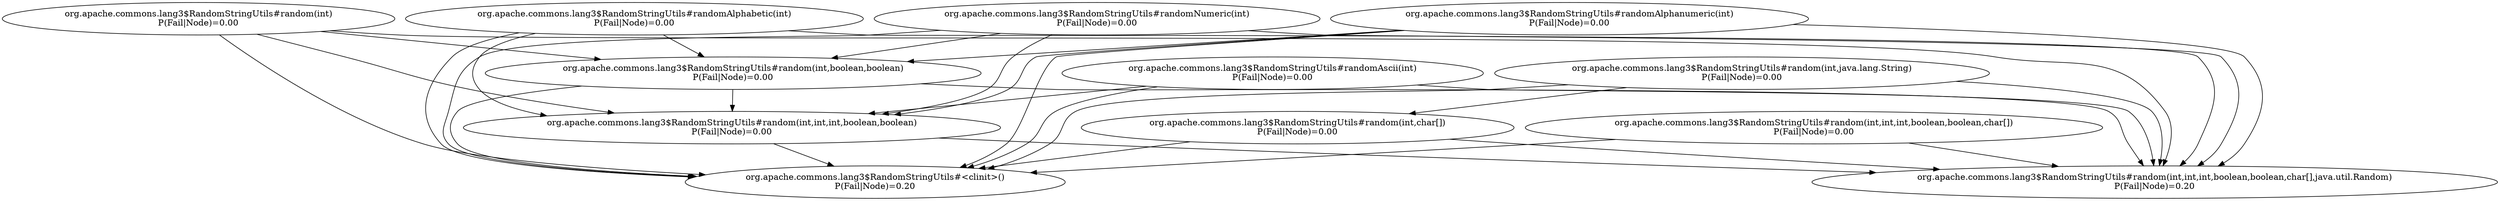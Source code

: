 digraph G {
  "org.apache.commons.lang3$RandomStringUtils#random(int,boolean,boolean)" [label="org.apache.commons.lang3$RandomStringUtils#random(int,boolean,boolean)\nP(Fail|Node)=0.00"];
  "org.apache.commons.lang3$RandomStringUtils#random(int,int,int,boolean,boolean,char[],java.util.Random)" [label="org.apache.commons.lang3$RandomStringUtils#random(int,int,int,boolean,boolean,char[],java.util.Random)\nP(Fail|Node)=0.20"];
  "org.apache.commons.lang3$RandomStringUtils#<clinit>()" [label="org.apache.commons.lang3$RandomStringUtils#<clinit>()\nP(Fail|Node)=0.20"];
  "org.apache.commons.lang3$RandomStringUtils#random(int,int,int,boolean,boolean)" [label="org.apache.commons.lang3$RandomStringUtils#random(int,int,int,boolean,boolean)\nP(Fail|Node)=0.00"];
  "org.apache.commons.lang3$RandomStringUtils#randomAscii(int)" [label="org.apache.commons.lang3$RandomStringUtils#randomAscii(int)\nP(Fail|Node)=0.00"];
  "org.apache.commons.lang3$RandomStringUtils#randomAlphanumeric(int)" [label="org.apache.commons.lang3$RandomStringUtils#randomAlphanumeric(int)\nP(Fail|Node)=0.00"];
  "org.apache.commons.lang3$RandomStringUtils#random(int,char[])" [label="org.apache.commons.lang3$RandomStringUtils#random(int,char[])\nP(Fail|Node)=0.00"];
  "org.apache.commons.lang3$RandomStringUtils#randomAlphabetic(int)" [label="org.apache.commons.lang3$RandomStringUtils#randomAlphabetic(int)\nP(Fail|Node)=0.00"];
  "org.apache.commons.lang3$RandomStringUtils#randomNumeric(int)" [label="org.apache.commons.lang3$RandomStringUtils#randomNumeric(int)\nP(Fail|Node)=0.00"];
  "org.apache.commons.lang3$RandomStringUtils#random(int,int,int,boolean,boolean,char[])" [label="org.apache.commons.lang3$RandomStringUtils#random(int,int,int,boolean,boolean,char[])\nP(Fail|Node)=0.00"];
  "org.apache.commons.lang3$RandomStringUtils#random(int,java.lang.String)" [label="org.apache.commons.lang3$RandomStringUtils#random(int,java.lang.String)\nP(Fail|Node)=0.00"];
  "org.apache.commons.lang3$RandomStringUtils#random(int)" [label="org.apache.commons.lang3$RandomStringUtils#random(int)\nP(Fail|Node)=0.00"];
  "org.apache.commons.lang3$RandomStringUtils#random(int,boolean,boolean)" -> "org.apache.commons.lang3$RandomStringUtils#random(int,int,int,boolean,boolean,char[],java.util.Random)";
  "org.apache.commons.lang3$RandomStringUtils#random(int,boolean,boolean)" -> "org.apache.commons.lang3$RandomStringUtils#<clinit>()";
  "org.apache.commons.lang3$RandomStringUtils#random(int,boolean,boolean)" -> "org.apache.commons.lang3$RandomStringUtils#random(int,int,int,boolean,boolean)";
  "org.apache.commons.lang3$RandomStringUtils#random(int,int,int,boolean,boolean)" -> "org.apache.commons.lang3$RandomStringUtils#random(int,int,int,boolean,boolean,char[],java.util.Random)";
  "org.apache.commons.lang3$RandomStringUtils#random(int,int,int,boolean,boolean)" -> "org.apache.commons.lang3$RandomStringUtils#<clinit>()";
  "org.apache.commons.lang3$RandomStringUtils#randomAscii(int)" -> "org.apache.commons.lang3$RandomStringUtils#random(int,int,int,boolean,boolean,char[],java.util.Random)";
  "org.apache.commons.lang3$RandomStringUtils#randomAscii(int)" -> "org.apache.commons.lang3$RandomStringUtils#<clinit>()";
  "org.apache.commons.lang3$RandomStringUtils#randomAscii(int)" -> "org.apache.commons.lang3$RandomStringUtils#random(int,int,int,boolean,boolean)";
  "org.apache.commons.lang3$RandomStringUtils#randomAlphanumeric(int)" -> "org.apache.commons.lang3$RandomStringUtils#random(int,boolean,boolean)";
  "org.apache.commons.lang3$RandomStringUtils#randomAlphanumeric(int)" -> "org.apache.commons.lang3$RandomStringUtils#random(int,int,int,boolean,boolean,char[],java.util.Random)";
  "org.apache.commons.lang3$RandomStringUtils#randomAlphanumeric(int)" -> "org.apache.commons.lang3$RandomStringUtils#<clinit>()";
  "org.apache.commons.lang3$RandomStringUtils#randomAlphanumeric(int)" -> "org.apache.commons.lang3$RandomStringUtils#random(int,int,int,boolean,boolean)";
  "org.apache.commons.lang3$RandomStringUtils#random(int,char[])" -> "org.apache.commons.lang3$RandomStringUtils#random(int,int,int,boolean,boolean,char[],java.util.Random)";
  "org.apache.commons.lang3$RandomStringUtils#random(int,char[])" -> "org.apache.commons.lang3$RandomStringUtils#<clinit>()";
  "org.apache.commons.lang3$RandomStringUtils#randomAlphabetic(int)" -> "org.apache.commons.lang3$RandomStringUtils#random(int,boolean,boolean)";
  "org.apache.commons.lang3$RandomStringUtils#randomAlphabetic(int)" -> "org.apache.commons.lang3$RandomStringUtils#random(int,int,int,boolean,boolean,char[],java.util.Random)";
  "org.apache.commons.lang3$RandomStringUtils#randomAlphabetic(int)" -> "org.apache.commons.lang3$RandomStringUtils#<clinit>()";
  "org.apache.commons.lang3$RandomStringUtils#randomAlphabetic(int)" -> "org.apache.commons.lang3$RandomStringUtils#random(int,int,int,boolean,boolean)";
  "org.apache.commons.lang3$RandomStringUtils#randomNumeric(int)" -> "org.apache.commons.lang3$RandomStringUtils#random(int,boolean,boolean)";
  "org.apache.commons.lang3$RandomStringUtils#randomNumeric(int)" -> "org.apache.commons.lang3$RandomStringUtils#random(int,int,int,boolean,boolean,char[],java.util.Random)";
  "org.apache.commons.lang3$RandomStringUtils#randomNumeric(int)" -> "org.apache.commons.lang3$RandomStringUtils#<clinit>()";
  "org.apache.commons.lang3$RandomStringUtils#randomNumeric(int)" -> "org.apache.commons.lang3$RandomStringUtils#random(int,int,int,boolean,boolean)";
  "org.apache.commons.lang3$RandomStringUtils#random(int,int,int,boolean,boolean,char[])" -> "org.apache.commons.lang3$RandomStringUtils#random(int,int,int,boolean,boolean,char[],java.util.Random)";
  "org.apache.commons.lang3$RandomStringUtils#random(int,int,int,boolean,boolean,char[])" -> "org.apache.commons.lang3$RandomStringUtils#<clinit>()";
  "org.apache.commons.lang3$RandomStringUtils#random(int,java.lang.String)" -> "org.apache.commons.lang3$RandomStringUtils#random(int,char[])";
  "org.apache.commons.lang3$RandomStringUtils#random(int,java.lang.String)" -> "org.apache.commons.lang3$RandomStringUtils#random(int,int,int,boolean,boolean,char[],java.util.Random)";
  "org.apache.commons.lang3$RandomStringUtils#random(int,java.lang.String)" -> "org.apache.commons.lang3$RandomStringUtils#<clinit>()";
  "org.apache.commons.lang3$RandomStringUtils#random(int)" -> "org.apache.commons.lang3$RandomStringUtils#random(int,boolean,boolean)";
  "org.apache.commons.lang3$RandomStringUtils#random(int)" -> "org.apache.commons.lang3$RandomStringUtils#random(int,int,int,boolean,boolean,char[],java.util.Random)";
  "org.apache.commons.lang3$RandomStringUtils#random(int)" -> "org.apache.commons.lang3$RandomStringUtils#<clinit>()";
  "org.apache.commons.lang3$RandomStringUtils#random(int)" -> "org.apache.commons.lang3$RandomStringUtils#random(int,int,int,boolean,boolean)";
}
